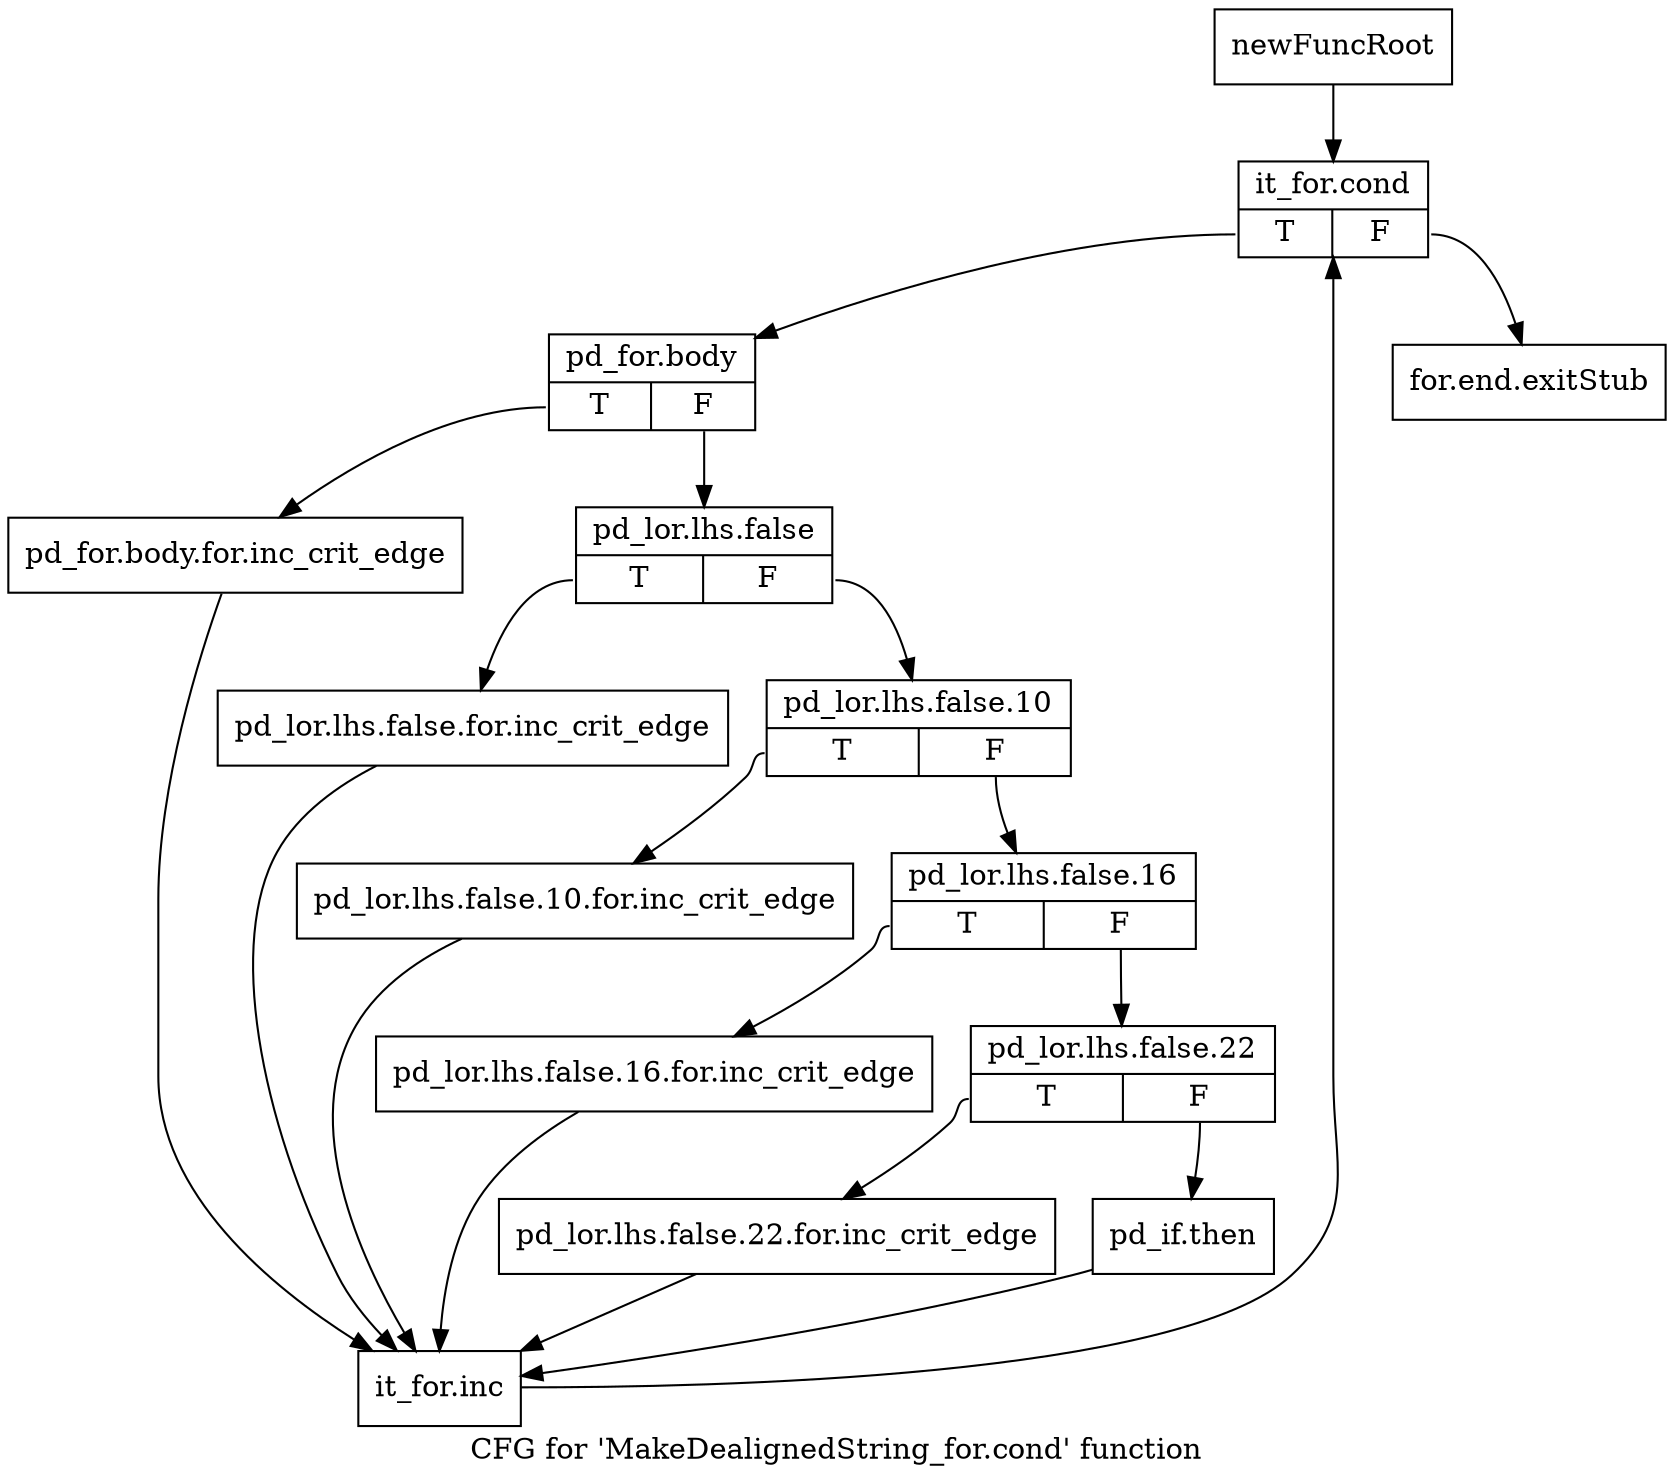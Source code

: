digraph "CFG for 'MakeDealignedString_for.cond' function" {
	label="CFG for 'MakeDealignedString_for.cond' function";

	Node0x32b86a0 [shape=record,label="{newFuncRoot}"];
	Node0x32b86a0 -> Node0x32b8740;
	Node0x32b86f0 [shape=record,label="{for.end.exitStub}"];
	Node0x32b8740 [shape=record,label="{it_for.cond|{<s0>T|<s1>F}}"];
	Node0x32b8740:s0 -> Node0x32b8fb0;
	Node0x32b8740:s1 -> Node0x32b86f0;
	Node0x32b8fb0 [shape=record,label="{pd_for.body|{<s0>T|<s1>F}}"];
	Node0x32b8fb0:s0 -> Node0x32b92d0;
	Node0x32b8fb0:s1 -> Node0x32b9000;
	Node0x32b9000 [shape=record,label="{pd_lor.lhs.false|{<s0>T|<s1>F}}"];
	Node0x32b9000:s0 -> Node0x32b9280;
	Node0x32b9000:s1 -> Node0x32b9050;
	Node0x32b9050 [shape=record,label="{pd_lor.lhs.false.10|{<s0>T|<s1>F}}"];
	Node0x32b9050:s0 -> Node0x32b9230;
	Node0x32b9050:s1 -> Node0x32b90a0;
	Node0x32b90a0 [shape=record,label="{pd_lor.lhs.false.16|{<s0>T|<s1>F}}"];
	Node0x32b90a0:s0 -> Node0x32b91e0;
	Node0x32b90a0:s1 -> Node0x32b90f0;
	Node0x32b90f0 [shape=record,label="{pd_lor.lhs.false.22|{<s0>T|<s1>F}}"];
	Node0x32b90f0:s0 -> Node0x32b9190;
	Node0x32b90f0:s1 -> Node0x32b9140;
	Node0x32b9140 [shape=record,label="{pd_if.then}"];
	Node0x32b9140 -> Node0x32b9320;
	Node0x32b9190 [shape=record,label="{pd_lor.lhs.false.22.for.inc_crit_edge}"];
	Node0x32b9190 -> Node0x32b9320;
	Node0x32b91e0 [shape=record,label="{pd_lor.lhs.false.16.for.inc_crit_edge}"];
	Node0x32b91e0 -> Node0x32b9320;
	Node0x32b9230 [shape=record,label="{pd_lor.lhs.false.10.for.inc_crit_edge}"];
	Node0x32b9230 -> Node0x32b9320;
	Node0x32b9280 [shape=record,label="{pd_lor.lhs.false.for.inc_crit_edge}"];
	Node0x32b9280 -> Node0x32b9320;
	Node0x32b92d0 [shape=record,label="{pd_for.body.for.inc_crit_edge}"];
	Node0x32b92d0 -> Node0x32b9320;
	Node0x32b9320 [shape=record,label="{it_for.inc}"];
	Node0x32b9320 -> Node0x32b8740;
}
